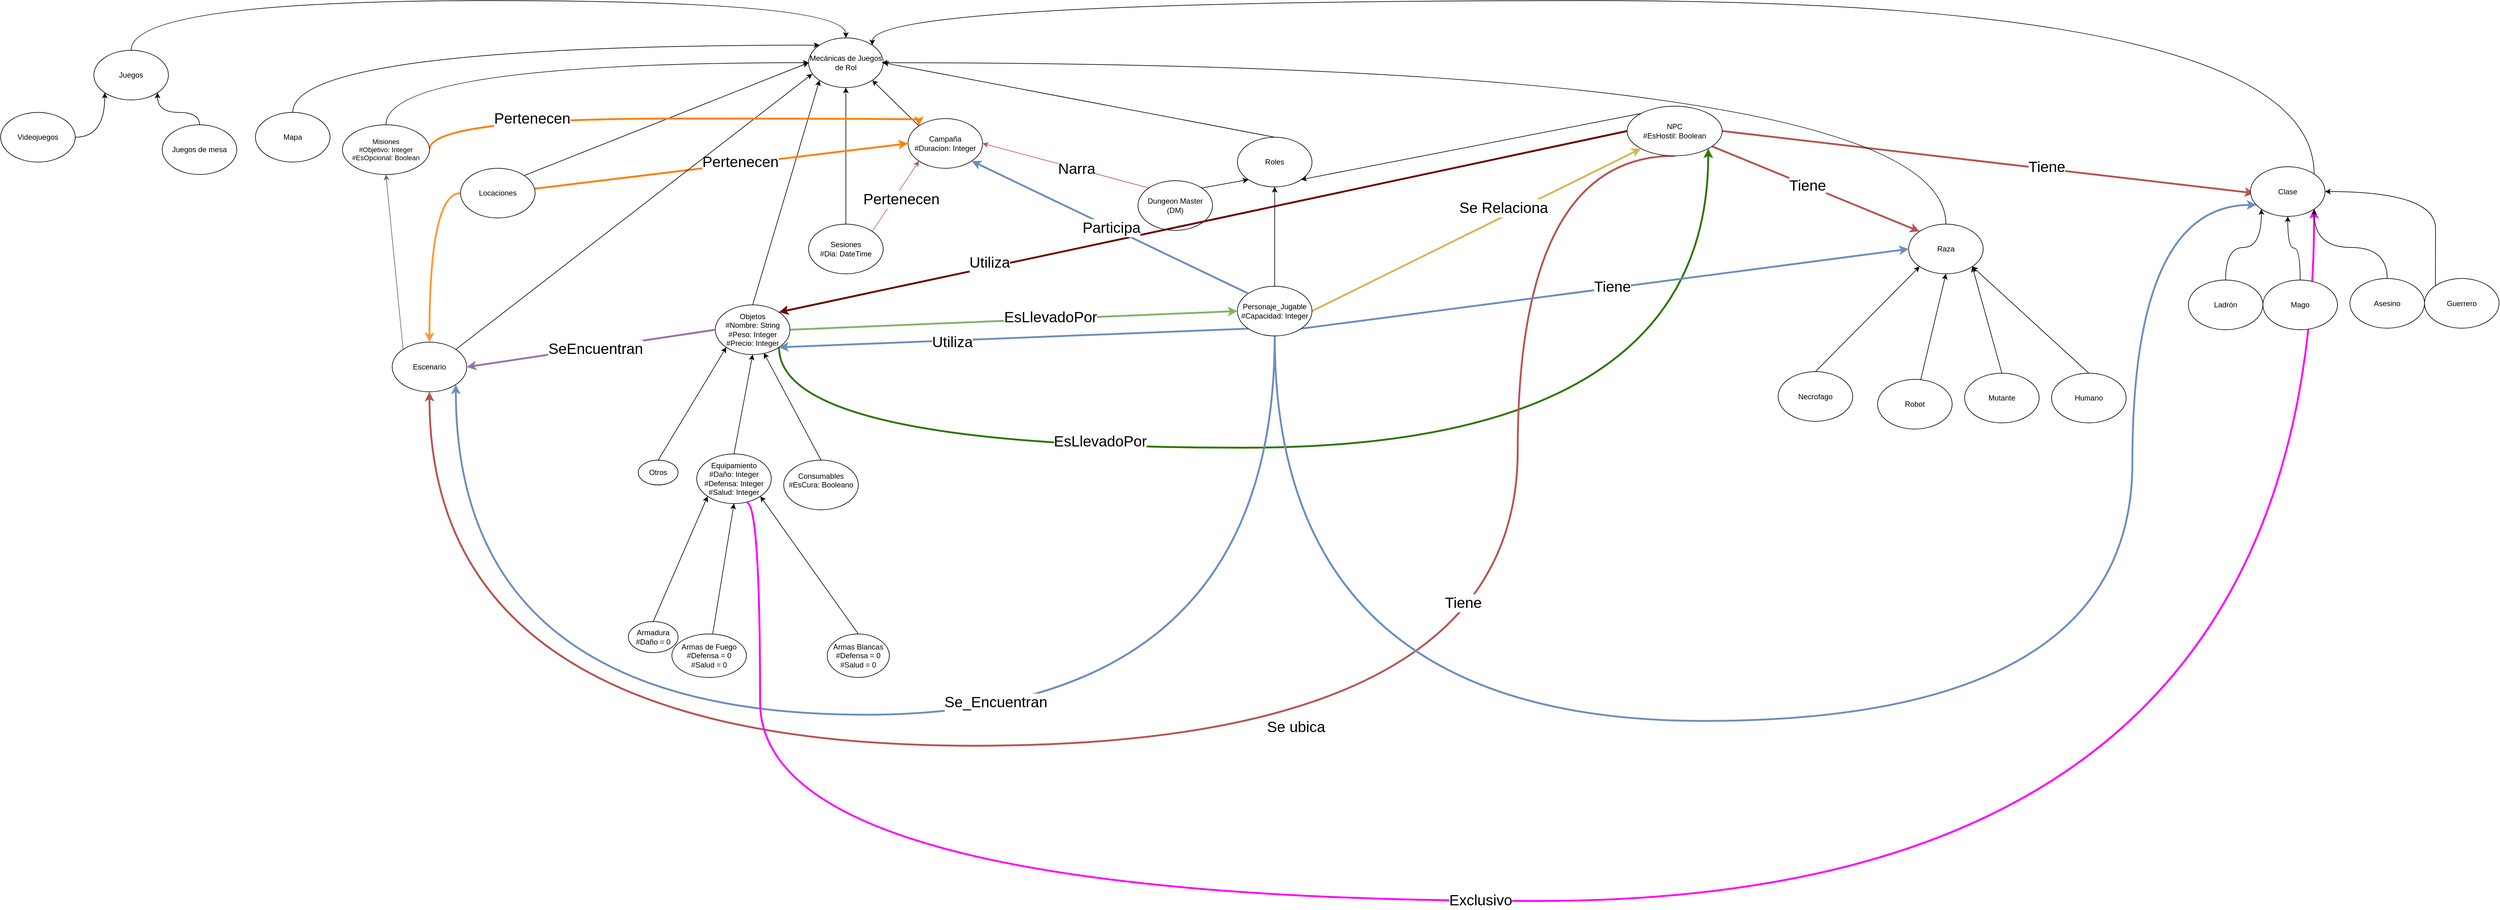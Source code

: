 <mxfile version="14.6.13" type="github">
  <diagram id="ILm2hmo1M7NyO-sgsOFn" name="Page-1">
    <mxGraphModel dx="3434" dy="2669" grid="1" gridSize="10" guides="1" tooltips="1" connect="1" arrows="1" fold="1" page="1" pageScale="1" pageWidth="827" pageHeight="1169" math="0" shadow="0">
      <root>
        <mxCell id="0" />
        <mxCell id="1" parent="0" />
        <mxCell id="UJQYvrC97F9tNQ-9GaD7-1" value="Mecánicas de Juegos de Rol" style="ellipse;whiteSpace=wrap;html=1;" parent="1" vertex="1">
          <mxGeometry x="570" y="-40" width="120" height="80" as="geometry" />
        </mxCell>
        <mxCell id="HF7dfbawhb_zeDjVp4mS-9" style="edgeStyle=orthogonalEdgeStyle;curved=1;rounded=0;orthogonalLoop=1;jettySize=auto;html=1;entryX=0.5;entryY=0;entryDx=0;entryDy=0;" parent="1" source="UJQYvrC97F9tNQ-9GaD7-3" target="UJQYvrC97F9tNQ-9GaD7-1" edge="1">
          <mxGeometry relative="1" as="geometry">
            <Array as="points">
              <mxPoint x="-520" y="-100" />
              <mxPoint x="630" y="-100" />
            </Array>
          </mxGeometry>
        </mxCell>
        <mxCell id="UJQYvrC97F9tNQ-9GaD7-3" value="&lt;div&gt;Juegos&lt;/div&gt;" style="ellipse;whiteSpace=wrap;html=1;" parent="1" vertex="1">
          <mxGeometry x="-580" y="-20" width="120" height="80" as="geometry" />
        </mxCell>
        <mxCell id="SzwKnhuyhr9RkpYv_53w-12" style="edgeStyle=orthogonalEdgeStyle;curved=1;rounded=0;orthogonalLoop=1;jettySize=auto;html=1;entryX=1;entryY=1;entryDx=0;entryDy=0;" parent="1" source="UJQYvrC97F9tNQ-9GaD7-6" target="UJQYvrC97F9tNQ-9GaD7-3" edge="1">
          <mxGeometry relative="1" as="geometry" />
        </mxCell>
        <mxCell id="UJQYvrC97F9tNQ-9GaD7-6" value="&lt;div&gt;Juegos de mesa&lt;br&gt;&lt;/div&gt;" style="ellipse;whiteSpace=wrap;html=1;" parent="1" vertex="1">
          <mxGeometry x="-470" y="100" width="120" height="80" as="geometry" />
        </mxCell>
        <mxCell id="SzwKnhuyhr9RkpYv_53w-13" style="edgeStyle=orthogonalEdgeStyle;curved=1;rounded=0;orthogonalLoop=1;jettySize=auto;html=1;entryX=0;entryY=1;entryDx=0;entryDy=0;" parent="1" source="UJQYvrC97F9tNQ-9GaD7-7" target="UJQYvrC97F9tNQ-9GaD7-3" edge="1">
          <mxGeometry relative="1" as="geometry" />
        </mxCell>
        <mxCell id="UJQYvrC97F9tNQ-9GaD7-7" value="Videojuegos" style="ellipse;whiteSpace=wrap;html=1;" parent="1" vertex="1">
          <mxGeometry x="-730" y="80" width="120" height="80" as="geometry" />
        </mxCell>
        <mxCell id="UJQYvrC97F9tNQ-9GaD7-27" style="rounded=0;orthogonalLoop=1;jettySize=auto;html=1;exitX=0.5;exitY=0;exitDx=0;exitDy=0;entryX=1;entryY=0.5;entryDx=0;entryDy=0;" parent="1" source="UJQYvrC97F9tNQ-9GaD7-10" target="UJQYvrC97F9tNQ-9GaD7-1" edge="1">
          <mxGeometry relative="1" as="geometry">
            <mxPoint x="1400" y="230" as="sourcePoint" />
            <mxPoint x="730" y="80" as="targetPoint" />
          </mxGeometry>
        </mxCell>
        <mxCell id="UJQYvrC97F9tNQ-9GaD7-10" value="Roles" style="ellipse;whiteSpace=wrap;html=1;" parent="1" vertex="1">
          <mxGeometry x="1260" y="120" width="120" height="80" as="geometry" />
        </mxCell>
        <mxCell id="UJQYvrC97F9tNQ-9GaD7-25" style="rounded=0;orthogonalLoop=1;jettySize=auto;html=1;exitX=0.5;exitY=0;exitDx=0;exitDy=0;entryX=0;entryY=1;entryDx=0;entryDy=0;" parent="1" source="UJQYvrC97F9tNQ-9GaD7-11" target="UJQYvrC97F9tNQ-9GaD7-1" edge="1">
          <mxGeometry relative="1" as="geometry">
            <mxPoint x="588" y="30" as="targetPoint" />
          </mxGeometry>
        </mxCell>
        <mxCell id="UJQYvrC97F9tNQ-9GaD7-48" value="&lt;font style=&quot;font-size: 24px&quot;&gt;EsLlevadoPor&lt;/font&gt;" style="rounded=0;orthogonalLoop=1;jettySize=auto;html=1;fillColor=#d5e8d4;exitX=1;exitY=0.5;exitDx=0;exitDy=0;entryX=0;entryY=0.5;entryDx=0;entryDy=0;strokeColor=#82b366;gradientColor=#97d077;strokeWidth=3;" parent="1" source="UJQYvrC97F9tNQ-9GaD7-11" target="UJQYvrC97F9tNQ-9GaD7-15" edge="1">
          <mxGeometry x="0.167" y="2" relative="1" as="geometry">
            <mxPoint x="420" y="390" as="sourcePoint" />
            <mxPoint x="-1" as="offset" />
            <mxPoint x="1190" y="660" as="targetPoint" />
          </mxGeometry>
        </mxCell>
        <mxCell id="HF7dfbawhb_zeDjVp4mS-3" style="edgeStyle=orthogonalEdgeStyle;rounded=0;orthogonalLoop=1;jettySize=auto;html=1;entryX=1;entryY=1;entryDx=0;entryDy=0;exitX=1;exitY=1;exitDx=0;exitDy=0;curved=1;fillColor=#60a917;strokeColor=#2D7600;strokeWidth=3;" parent="1" edge="1" target="UJQYvrC97F9tNQ-9GaD7-14" source="UJQYvrC97F9tNQ-9GaD7-11">
          <mxGeometry relative="1" as="geometry">
            <mxPoint x="1654.07" y="430" as="targetPoint" />
            <mxPoint x="609.996" y="558.284" as="sourcePoint" />
            <Array as="points">
              <mxPoint x="522" y="620" />
              <mxPoint x="2017" y="620" />
            </Array>
          </mxGeometry>
        </mxCell>
        <mxCell id="HF7dfbawhb_zeDjVp4mS-4" value="&lt;font style=&quot;font-size: 24px&quot;&gt;EsLlevadoPor&lt;/font&gt;" style="edgeLabel;html=1;align=center;verticalAlign=middle;resizable=0;points=[];rotation=0;" parent="HF7dfbawhb_zeDjVp4mS-3" vertex="1" connectable="0">
          <mxGeometry x="-0.234" y="1" relative="1" as="geometry">
            <mxPoint x="-141" y="-9" as="offset" />
          </mxGeometry>
        </mxCell>
        <mxCell id="UJQYvrC97F9tNQ-9GaD7-11" value="&lt;div&gt;Objetos&lt;/div&gt;&lt;div&gt;#Nombre: String&lt;br&gt;#Peso: Integer&lt;br&gt;&lt;/div&gt;&lt;div&gt;#Precio: Integer&lt;br&gt;&lt;/div&gt;" style="ellipse;whiteSpace=wrap;html=1;" parent="1" vertex="1">
          <mxGeometry x="420" y="390" width="120" height="80" as="geometry" />
        </mxCell>
        <mxCell id="UJQYvrC97F9tNQ-9GaD7-44" value="&lt;font style=&quot;font-size: 24px&quot;&gt;Narra&lt;/font&gt;" style="rounded=0;orthogonalLoop=1;jettySize=auto;html=1;fillColor=#f8cecc;strokeColor=#b85450;entryX=1;entryY=0.5;entryDx=0;entryDy=0;exitX=0;exitY=0;exitDx=0;exitDy=0;" parent="1" source="UJQYvrC97F9tNQ-9GaD7-13" target="UJQYvrC97F9tNQ-9GaD7-28" edge="1">
          <mxGeometry x="-0.136" relative="1" as="geometry">
            <mxPoint x="1314" y="730" as="targetPoint" />
            <mxPoint x="-1" as="offset" />
          </mxGeometry>
        </mxCell>
        <mxCell id="SzwKnhuyhr9RkpYv_53w-10" style="rounded=0;orthogonalLoop=1;jettySize=auto;html=1;exitX=1;exitY=0;exitDx=0;exitDy=0;entryX=0;entryY=1;entryDx=0;entryDy=0;" parent="1" source="UJQYvrC97F9tNQ-9GaD7-13" target="UJQYvrC97F9tNQ-9GaD7-10" edge="1">
          <mxGeometry relative="1" as="geometry">
            <mxPoint x="1358" y="178" as="targetPoint" />
          </mxGeometry>
        </mxCell>
        <mxCell id="UJQYvrC97F9tNQ-9GaD7-13" value="Dungeon Master&lt;div&gt;(DM)&lt;br&gt;&lt;/div&gt;" style="ellipse;whiteSpace=wrap;html=1;" parent="1" vertex="1">
          <mxGeometry x="1100" y="190" width="120" height="80" as="geometry" />
        </mxCell>
        <mxCell id="SzwKnhuyhr9RkpYv_53w-15" style="rounded=0;orthogonalLoop=1;jettySize=auto;html=1;entryX=1;entryY=1;entryDx=0;entryDy=0;exitX=0;exitY=0;exitDx=0;exitDy=0;" parent="1" source="UJQYvrC97F9tNQ-9GaD7-14" edge="1" target="UJQYvrC97F9tNQ-9GaD7-10">
          <mxGeometry relative="1" as="geometry">
            <mxPoint x="1500" y="300" as="sourcePoint" />
            <mxPoint x="1352" y="188" as="targetPoint" />
          </mxGeometry>
        </mxCell>
        <mxCell id="SzwKnhuyhr9RkpYv_53w-25" style="edgeStyle=orthogonalEdgeStyle;curved=1;rounded=0;orthogonalLoop=1;jettySize=auto;html=1;entryX=0.5;entryY=1;entryDx=0;entryDy=0;fillColor=#f8cecc;strokeColor=#b85450;exitX=0.5;exitY=1;exitDx=0;exitDy=0;strokeWidth=3;gradientColor=#ea6b66;" parent="1" source="UJQYvrC97F9tNQ-9GaD7-14" target="UJQYvrC97F9tNQ-9GaD7-41" edge="1">
          <mxGeometry relative="1" as="geometry">
            <mxPoint x="250" y="500" as="targetPoint" />
            <mxPoint x="1763" y="340" as="sourcePoint" />
            <Array as="points">
              <mxPoint x="1711" y="150" />
              <mxPoint x="1711" y="1100" />
              <mxPoint x="-40" y="1100" />
            </Array>
          </mxGeometry>
        </mxCell>
        <mxCell id="SzwKnhuyhr9RkpYv_53w-27" value="&lt;div style=&quot;font-size: 24px&quot;&gt;&lt;font style=&quot;font-size: 24px&quot;&gt;Se ubica&lt;/font&gt;&lt;/div&gt;" style="edgeLabel;html=1;align=center;verticalAlign=middle;resizable=0;points=[];" parent="SzwKnhuyhr9RkpYv_53w-25" vertex="1" connectable="0">
          <mxGeometry x="0.2" y="-19" relative="1" as="geometry">
            <mxPoint x="554" y="-11" as="offset" />
          </mxGeometry>
        </mxCell>
        <mxCell id="6iOq0DySqWm2OIO27Hgv-19" style="rounded=0;orthogonalLoop=1;jettySize=auto;html=1;entryX=0;entryY=0;entryDx=0;entryDy=0;fillColor=#f8cecc;strokeColor=#b85450;strokeWidth=3;" parent="1" source="UJQYvrC97F9tNQ-9GaD7-14" target="UJQYvrC97F9tNQ-9GaD7-65" edge="1">
          <mxGeometry relative="1" as="geometry" />
        </mxCell>
        <mxCell id="APLW-yHg4ax8Rn-LBmu7-25" value="&lt;font style=&quot;font-size: 24px&quot;&gt;Tiene&lt;/font&gt;" style="edgeLabel;html=1;align=center;verticalAlign=middle;resizable=0;points=[];" vertex="1" connectable="0" parent="6iOq0DySqWm2OIO27Hgv-19">
          <mxGeometry x="-0.088" y="-1" relative="1" as="geometry">
            <mxPoint x="1" as="offset" />
          </mxGeometry>
        </mxCell>
        <mxCell id="6iOq0DySqWm2OIO27Hgv-20" style="rounded=0;orthogonalLoop=1;jettySize=auto;html=1;fillColor=#f8cecc;strokeColor=#b85450;exitX=1;exitY=0.5;exitDx=0;exitDy=0;strokeWidth=3;" parent="1" source="UJQYvrC97F9tNQ-9GaD7-14" edge="1">
          <mxGeometry relative="1" as="geometry">
            <mxPoint x="2896" y="210" as="targetPoint" />
          </mxGeometry>
        </mxCell>
        <mxCell id="APLW-yHg4ax8Rn-LBmu7-26" value="Tiene" style="edgeLabel;html=1;align=center;verticalAlign=middle;resizable=0;points=[];fontSize=24;" vertex="1" connectable="0" parent="6iOq0DySqWm2OIO27Hgv-20">
          <mxGeometry x="0.218" y="3" relative="1" as="geometry">
            <mxPoint as="offset" />
          </mxGeometry>
        </mxCell>
        <mxCell id="yNY0Yc5KAyrhEgwj456O-13" style="rounded=0;orthogonalLoop=1;jettySize=auto;html=1;fontSize=24;entryX=1;entryY=0;entryDx=0;entryDy=0;fillColor=#a20025;strokeColor=#6F0000;exitX=0;exitY=0.5;exitDx=0;exitDy=0;strokeWidth=3;" parent="1" source="UJQYvrC97F9tNQ-9GaD7-14" target="UJQYvrC97F9tNQ-9GaD7-11" edge="1">
          <mxGeometry relative="1" as="geometry">
            <mxPoint x="1210" y="710" as="targetPoint" />
          </mxGeometry>
        </mxCell>
        <mxCell id="HF7dfbawhb_zeDjVp4mS-2" value="&lt;font style=&quot;font-size: 24px&quot;&gt;Utiliza&lt;/font&gt;" style="edgeLabel;html=1;align=center;verticalAlign=middle;resizable=0;points=[];" parent="yNY0Yc5KAyrhEgwj456O-13" vertex="1" connectable="0">
          <mxGeometry x="0.291" relative="1" as="geometry">
            <mxPoint x="-146" y="23" as="offset" />
          </mxGeometry>
        </mxCell>
        <mxCell id="UJQYvrC97F9tNQ-9GaD7-14" value="NPC&lt;div&gt;#EsHostil: Boolean&lt;br&gt;&lt;/div&gt;" style="ellipse;whiteSpace=wrap;html=1;" parent="1" vertex="1">
          <mxGeometry x="1887" y="70" width="153" height="80" as="geometry" />
        </mxCell>
        <mxCell id="UJQYvrC97F9tNQ-9GaD7-22" style="rounded=0;orthogonalLoop=1;jettySize=auto;html=1;exitX=0.5;exitY=0;exitDx=0;exitDy=0;" parent="1" source="UJQYvrC97F9tNQ-9GaD7-15" edge="1">
          <mxGeometry relative="1" as="geometry">
            <mxPoint x="1320" y="200" as="targetPoint" />
            <Array as="points">
              <mxPoint x="1320" y="250" />
            </Array>
          </mxGeometry>
        </mxCell>
        <mxCell id="UJQYvrC97F9tNQ-9GaD7-45" value="&lt;font style=&quot;font-size: 24px&quot;&gt;Utiliza&lt;/font&gt;" style="rounded=0;orthogonalLoop=1;jettySize=auto;html=1;fillColor=#dae8fc;strokeColor=#6c8ebf;exitX=0;exitY=1;exitDx=0;exitDy=0;entryX=1;entryY=1;entryDx=0;entryDy=0;strokeWidth=3;" parent="1" source="UJQYvrC97F9tNQ-9GaD7-15" target="UJQYvrC97F9tNQ-9GaD7-11" edge="1">
          <mxGeometry x="0.265" y="3" relative="1" as="geometry">
            <mxPoint x="450" y="490" as="targetPoint" />
            <mxPoint x="1" as="offset" />
            <mxPoint x="1080" y="620" as="sourcePoint" />
          </mxGeometry>
        </mxCell>
        <mxCell id="6iOq0DySqWm2OIO27Hgv-14" style="rounded=0;orthogonalLoop=1;jettySize=auto;html=1;entryX=0;entryY=0.5;entryDx=0;entryDy=0;fillColor=#dae8fc;strokeColor=#6c8ebf;exitX=1;exitY=1;exitDx=0;exitDy=0;strokeWidth=3;" parent="1" source="UJQYvrC97F9tNQ-9GaD7-15" target="UJQYvrC97F9tNQ-9GaD7-65" edge="1">
          <mxGeometry relative="1" as="geometry">
            <mxPoint x="1580" y="740" as="targetPoint" />
            <mxPoint x="1430" y="540" as="sourcePoint" />
          </mxGeometry>
        </mxCell>
        <mxCell id="APLW-yHg4ax8Rn-LBmu7-17" value="&lt;font style=&quot;font-size: 24px&quot;&gt;Tiene&lt;/font&gt;" style="edgeLabel;html=1;align=center;verticalAlign=middle;resizable=0;points=[];" vertex="1" connectable="0" parent="6iOq0DySqWm2OIO27Hgv-14">
          <mxGeometry x="0.024" y="2" relative="1" as="geometry">
            <mxPoint as="offset" />
          </mxGeometry>
        </mxCell>
        <mxCell id="yNY0Yc5KAyrhEgwj456O-9" style="rounded=0;orthogonalLoop=1;jettySize=auto;html=1;entryX=0;entryY=1;entryDx=0;entryDy=0;exitX=1;exitY=0.5;exitDx=0;exitDy=0;fillColor=#fff2cc;strokeColor=#d6b656;strokeWidth=3;" parent="1" source="UJQYvrC97F9tNQ-9GaD7-15" target="UJQYvrC97F9tNQ-9GaD7-14" edge="1">
          <mxGeometry relative="1" as="geometry" />
        </mxCell>
        <mxCell id="yNY0Yc5KAyrhEgwj456O-10" value="&lt;div&gt;Se Relaciona&lt;/div&gt;" style="edgeLabel;html=1;align=center;verticalAlign=middle;resizable=0;points=[];fontSize=24;" parent="yNY0Yc5KAyrhEgwj456O-9" vertex="1" connectable="0">
          <mxGeometry x="0.258" y="4" relative="1" as="geometry">
            <mxPoint x="-24" y="2" as="offset" />
          </mxGeometry>
        </mxCell>
        <mxCell id="HF7dfbawhb_zeDjVp4mS-25" style="edgeStyle=orthogonalEdgeStyle;curved=1;rounded=0;orthogonalLoop=1;jettySize=auto;html=1;fontSize=24;exitX=0.5;exitY=1;exitDx=0;exitDy=0;entryX=1;entryY=1;entryDx=0;entryDy=0;fillColor=#dae8fc;strokeColor=#6c8ebf;strokeWidth=3;" parent="1" source="UJQYvrC97F9tNQ-9GaD7-15" target="UJQYvrC97F9tNQ-9GaD7-41" edge="1">
          <mxGeometry relative="1" as="geometry">
            <mxPoint x="390" y="690" as="targetPoint" />
            <Array as="points">
              <mxPoint x="1320" y="1050" />
              <mxPoint x="2" y="1050" />
            </Array>
          </mxGeometry>
        </mxCell>
        <mxCell id="HF7dfbawhb_zeDjVp4mS-28" value="Se_Encuentran" style="edgeLabel;html=1;align=center;verticalAlign=middle;resizable=0;points=[];fontSize=24;" parent="HF7dfbawhb_zeDjVp4mS-25" vertex="1" connectable="0">
          <mxGeometry x="-0.057" y="1" relative="1" as="geometry">
            <mxPoint x="100" y="-21" as="offset" />
          </mxGeometry>
        </mxCell>
        <mxCell id="APLW-yHg4ax8Rn-LBmu7-6" style="edgeStyle=orthogonalEdgeStyle;rounded=0;orthogonalLoop=1;jettySize=auto;html=1;curved=1;fillColor=#dae8fc;strokeColor=#6c8ebf;strokeWidth=3;" edge="1" parent="1" source="UJQYvrC97F9tNQ-9GaD7-15" target="UJQYvrC97F9tNQ-9GaD7-63">
          <mxGeometry relative="1" as="geometry">
            <Array as="points">
              <mxPoint x="1320" y="1060" />
              <mxPoint x="2700" y="1060" />
              <mxPoint x="2700" y="229" />
            </Array>
          </mxGeometry>
        </mxCell>
        <mxCell id="APLW-yHg4ax8Rn-LBmu7-20" value="&lt;font style=&quot;font-size: 24px&quot;&gt;Tiene&lt;/font&gt;" style="edgeLabel;html=1;align=center;verticalAlign=middle;resizable=0;points=[];" vertex="1" connectable="0" parent="APLW-yHg4ax8Rn-LBmu7-6">
          <mxGeometry x="-0.391" y="155" relative="1" as="geometry">
            <mxPoint y="-35" as="offset" />
          </mxGeometry>
        </mxCell>
        <mxCell id="UJQYvrC97F9tNQ-9GaD7-15" value="&lt;div&gt;Personaje_Jugable&lt;br&gt;#Capacidad: Integer&lt;br&gt;&lt;/div&gt;" style="ellipse;whiteSpace=wrap;html=1;" parent="1" vertex="1">
          <mxGeometry x="1260" y="360" width="120" height="80" as="geometry" />
        </mxCell>
        <mxCell id="UJQYvrC97F9tNQ-9GaD7-50" style="rounded=0;orthogonalLoop=1;jettySize=auto;html=1;entryX=0;entryY=1;entryDx=0;entryDy=0;exitX=0.5;exitY=0;exitDx=0;exitDy=0;" parent="1" source="UJQYvrC97F9tNQ-9GaD7-16" target="UJQYvrC97F9tNQ-9GaD7-11" edge="1">
          <mxGeometry relative="1" as="geometry" />
        </mxCell>
        <mxCell id="UJQYvrC97F9tNQ-9GaD7-16" value="&lt;div&gt;Otros&lt;/div&gt;" style="ellipse;whiteSpace=wrap;html=1;" parent="1" vertex="1">
          <mxGeometry x="296" y="640" width="64" height="40" as="geometry" />
        </mxCell>
        <mxCell id="SzwKnhuyhr9RkpYv_53w-11" style="rounded=0;orthogonalLoop=1;jettySize=auto;html=1;entryX=0.5;entryY=1;entryDx=0;entryDy=0;exitX=0.5;exitY=0;exitDx=0;exitDy=0;" parent="1" source="UJQYvrC97F9tNQ-9GaD7-17" target="UJQYvrC97F9tNQ-9GaD7-11" edge="1">
          <mxGeometry relative="1" as="geometry" />
        </mxCell>
        <mxCell id="HF7dfbawhb_zeDjVp4mS-13" style="edgeStyle=orthogonalEdgeStyle;curved=1;rounded=0;orthogonalLoop=1;jettySize=auto;html=1;fontSize=24;entryX=1;entryY=1;entryDx=0;entryDy=0;exitX=0.671;exitY=0.981;exitDx=0;exitDy=0;fillColor=#e6d0de;strokeWidth=3;gradientColor=#d5739d;strokeColor=#FF00FF;exitPerimeter=0;" parent="1" source="UJQYvrC97F9tNQ-9GaD7-17" target="UJQYvrC97F9tNQ-9GaD7-63" edge="1">
          <mxGeometry relative="1" as="geometry">
            <mxPoint x="2290" y="670" as="targetPoint" />
            <Array as="points">
              <mxPoint x="492" y="709" />
              <mxPoint x="492" y="1350" />
              <mxPoint x="2993" y="1350" />
            </Array>
          </mxGeometry>
        </mxCell>
        <mxCell id="HF7dfbawhb_zeDjVp4mS-14" value="Exclusivo" style="edgeLabel;html=1;align=center;verticalAlign=middle;resizable=0;points=[];fontSize=24;" parent="HF7dfbawhb_zeDjVp4mS-13" vertex="1" connectable="0">
          <mxGeometry x="0.793" y="47" relative="1" as="geometry">
            <mxPoint x="-1295" y="670" as="offset" />
          </mxGeometry>
        </mxCell>
        <mxCell id="UJQYvrC97F9tNQ-9GaD7-17" value="&lt;div&gt;Equipamiento&lt;/div&gt;&lt;div&gt;#Daño: Integer&lt;/div&gt;&lt;div&gt;#Defensa: Integer&lt;/div&gt;&lt;div&gt;#Salud: Integer&lt;br&gt;&lt;/div&gt;" style="ellipse;whiteSpace=wrap;html=1;" parent="1" vertex="1">
          <mxGeometry x="390" y="630" width="120" height="80" as="geometry" />
        </mxCell>
        <mxCell id="UJQYvrC97F9tNQ-9GaD7-20" style="rounded=0;orthogonalLoop=1;jettySize=auto;html=1;exitX=0.5;exitY=0;exitDx=0;exitDy=0;entryX=0.65;entryY=0.968;entryDx=0;entryDy=0;entryPerimeter=0;" parent="1" source="UJQYvrC97F9tNQ-9GaD7-18" target="UJQYvrC97F9tNQ-9GaD7-11" edge="1">
          <mxGeometry relative="1" as="geometry">
            <mxPoint x="500" y="300" as="targetPoint" />
            <Array as="points" />
          </mxGeometry>
        </mxCell>
        <mxCell id="UJQYvrC97F9tNQ-9GaD7-18" value="&lt;div&gt;Consumables&lt;/div&gt;&lt;div&gt;#EsCura: Booleano&lt;/div&gt;&lt;div&gt;&lt;br&gt;&lt;/div&gt;" style="ellipse;whiteSpace=wrap;html=1;" parent="1" vertex="1">
          <mxGeometry x="530" y="640" width="120" height="80" as="geometry" />
        </mxCell>
        <mxCell id="yNY0Yc5KAyrhEgwj456O-3" style="rounded=0;orthogonalLoop=1;jettySize=auto;html=1;entryX=1;entryY=1;entryDx=0;entryDy=0;exitX=0;exitY=0;exitDx=0;exitDy=0;" parent="1" source="UJQYvrC97F9tNQ-9GaD7-28" target="UJQYvrC97F9tNQ-9GaD7-1" edge="1">
          <mxGeometry relative="1" as="geometry" />
        </mxCell>
        <mxCell id="UJQYvrC97F9tNQ-9GaD7-28" value="&lt;div&gt;Campaña&lt;/div&gt;&lt;div&gt;#Duracion: Integer&lt;br&gt;&lt;/div&gt;" style="ellipse;whiteSpace=wrap;html=1;" parent="1" vertex="1">
          <mxGeometry x="730" y="90" width="120" height="80" as="geometry" />
        </mxCell>
        <mxCell id="UJQYvrC97F9tNQ-9GaD7-36" style="edgeStyle=orthogonalEdgeStyle;rounded=0;orthogonalLoop=1;jettySize=auto;html=1;exitX=0.5;exitY=0;exitDx=0;exitDy=0;curved=1;entryX=0;entryY=0;entryDx=0;entryDy=0;" parent="1" source="UJQYvrC97F9tNQ-9GaD7-29" target="UJQYvrC97F9tNQ-9GaD7-1" edge="1">
          <mxGeometry relative="1" as="geometry">
            <Array as="points">
              <mxPoint x="-260" y="-28" />
            </Array>
            <mxPoint x="80" y="40" as="targetPoint" />
          </mxGeometry>
        </mxCell>
        <mxCell id="UJQYvrC97F9tNQ-9GaD7-29" value="&lt;div&gt;Mapa&lt;/div&gt;" style="ellipse;whiteSpace=wrap;html=1;" parent="1" vertex="1">
          <mxGeometry x="-320" y="80" width="120" height="80" as="geometry" />
        </mxCell>
        <mxCell id="yNY0Yc5KAyrhEgwj456O-7" style="rounded=0;orthogonalLoop=1;jettySize=auto;html=1;entryX=0.5;entryY=1;entryDx=0;entryDy=0;" parent="1" source="UJQYvrC97F9tNQ-9GaD7-30" target="UJQYvrC97F9tNQ-9GaD7-1" edge="1">
          <mxGeometry relative="1" as="geometry" />
        </mxCell>
        <mxCell id="HF7dfbawhb_zeDjVp4mS-15" style="rounded=0;orthogonalLoop=1;jettySize=auto;html=1;entryX=0;entryY=1;entryDx=0;entryDy=0;fontSize=24;fillColor=#f8cecc;strokeColor=#b85450;exitX=1;exitY=0;exitDx=0;exitDy=0;" parent="1" target="UJQYvrC97F9tNQ-9GaD7-28" edge="1" source="UJQYvrC97F9tNQ-9GaD7-30">
          <mxGeometry relative="1" as="geometry">
            <mxPoint x="530" y="310" as="sourcePoint" />
          </mxGeometry>
        </mxCell>
        <mxCell id="UJQYvrC97F9tNQ-9GaD7-30" value="&lt;div&gt;Sesiones&lt;/div&gt;&lt;div&gt;#Dia: DateTime&lt;/div&gt;" style="ellipse;whiteSpace=wrap;html=1;" parent="1" vertex="1">
          <mxGeometry x="570" y="260" width="120" height="80" as="geometry" />
        </mxCell>
        <mxCell id="HF7dfbawhb_zeDjVp4mS-5" style="rounded=0;orthogonalLoop=1;jettySize=auto;html=1;entryX=0;entryY=0.5;entryDx=0;entryDy=0;exitX=1;exitY=0;exitDx=0;exitDy=0;" parent="1" source="UJQYvrC97F9tNQ-9GaD7-38" target="UJQYvrC97F9tNQ-9GaD7-1" edge="1">
          <mxGeometry relative="1" as="geometry" />
        </mxCell>
        <mxCell id="HF7dfbawhb_zeDjVp4mS-16" style="rounded=0;orthogonalLoop=1;jettySize=auto;html=1;fontSize=24;fillColor=#ffcd28;gradientColor=#ffa500;strokeColor=#FF8000;strokeWidth=3;" parent="1" source="UJQYvrC97F9tNQ-9GaD7-38" edge="1">
          <mxGeometry relative="1" as="geometry">
            <mxPoint x="730" y="130" as="targetPoint" />
          </mxGeometry>
        </mxCell>
        <mxCell id="APLW-yHg4ax8Rn-LBmu7-22" value="&lt;font style=&quot;font-size: 24px&quot;&gt;Pertenecen&lt;/font&gt;" style="edgeLabel;html=1;align=center;verticalAlign=middle;resizable=0;points=[];" vertex="1" connectable="0" parent="HF7dfbawhb_zeDjVp4mS-16">
          <mxGeometry x="0.102" y="2" relative="1" as="geometry">
            <mxPoint y="-1" as="offset" />
          </mxGeometry>
        </mxCell>
        <mxCell id="HF7dfbawhb_zeDjVp4mS-21" style="edgeStyle=orthogonalEdgeStyle;curved=1;rounded=0;orthogonalLoop=1;jettySize=auto;html=1;entryX=0.5;entryY=0;entryDx=0;entryDy=0;fontSize=24;fillColor=#fff2cc;strokeWidth=3;gradientColor=#ffd966;strokeColor=#FF9933;exitX=0;exitY=0.5;exitDx=0;exitDy=0;" parent="1" source="UJQYvrC97F9tNQ-9GaD7-38" target="UJQYvrC97F9tNQ-9GaD7-41" edge="1">
          <mxGeometry relative="1" as="geometry">
            <Array as="points">
              <mxPoint x="-40" y="210" />
            </Array>
          </mxGeometry>
        </mxCell>
        <mxCell id="UJQYvrC97F9tNQ-9GaD7-38" value="&lt;div&gt;Locaciones&lt;/div&gt;" style="ellipse;whiteSpace=wrap;html=1;" parent="1" vertex="1">
          <mxGeometry x="10" y="170" width="120" height="80" as="geometry" />
        </mxCell>
        <mxCell id="FlBANSL4gSkgFVg6_J4F-5" style="rounded=0;orthogonalLoop=1;jettySize=auto;html=1;fillColor=#e1d5e7;strokeColor=#9673a6;entryX=1;entryY=0.5;entryDx=0;entryDy=0;exitX=0;exitY=0.5;exitDx=0;exitDy=0;strokeWidth=3;" parent="1" source="UJQYvrC97F9tNQ-9GaD7-11" target="UJQYvrC97F9tNQ-9GaD7-41" edge="1">
          <mxGeometry relative="1" as="geometry">
            <mxPoint x="-420" y="800" as="targetPoint" />
            <mxPoint x="390" y="440" as="sourcePoint" />
          </mxGeometry>
        </mxCell>
        <mxCell id="FlBANSL4gSkgFVg6_J4F-6" value="&lt;div&gt;SeEncuentran&lt;/div&gt;" style="edgeLabel;html=1;align=center;verticalAlign=middle;resizable=0;points=[];fontSize=24;" parent="FlBANSL4gSkgFVg6_J4F-5" vertex="1" connectable="0">
          <mxGeometry x="0.012" y="1" relative="1" as="geometry">
            <mxPoint x="9" y="-1" as="offset" />
          </mxGeometry>
        </mxCell>
        <mxCell id="CvNJtpGoJNGtSQXnyby4-33" value="" style="edgeLabel;html=1;align=center;verticalAlign=middle;resizable=0;points=[];fontSize=24;" parent="FlBANSL4gSkgFVg6_J4F-5" vertex="1" connectable="0">
          <mxGeometry x="0.158" y="-65" relative="1" as="geometry">
            <mxPoint as="offset" />
          </mxGeometry>
        </mxCell>
        <mxCell id="SzwKnhuyhr9RkpYv_53w-2" style="edgeStyle=orthogonalEdgeStyle;rounded=0;orthogonalLoop=1;jettySize=auto;html=1;" parent="1" edge="1">
          <mxGeometry relative="1" as="geometry">
            <mxPoint x="-278.724" y="815" as="targetPoint" />
            <mxPoint x="-279" y="815" as="sourcePoint" />
          </mxGeometry>
        </mxCell>
        <mxCell id="HF7dfbawhb_zeDjVp4mS-8" style="rounded=0;orthogonalLoop=1;jettySize=auto;html=1;entryX=0.05;entryY=0.725;entryDx=0;entryDy=0;exitX=1;exitY=0;exitDx=0;exitDy=0;entryPerimeter=0;" parent="1" source="UJQYvrC97F9tNQ-9GaD7-41" target="UJQYvrC97F9tNQ-9GaD7-1" edge="1">
          <mxGeometry relative="1" as="geometry" />
        </mxCell>
        <mxCell id="UJQYvrC97F9tNQ-9GaD7-41" value="&lt;div&gt;Escenario&lt;/div&gt;" style="ellipse;whiteSpace=wrap;html=1;" parent="1" vertex="1">
          <mxGeometry x="-100" y="450" width="120" height="80" as="geometry" />
        </mxCell>
        <mxCell id="yNY0Yc5KAyrhEgwj456O-5" style="edgeStyle=orthogonalEdgeStyle;curved=1;rounded=0;orthogonalLoop=1;jettySize=auto;html=1;" parent="1" source="UJQYvrC97F9tNQ-9GaD7-54" edge="1">
          <mxGeometry relative="1" as="geometry">
            <mxPoint x="570" as="targetPoint" />
            <Array as="points">
              <mxPoint x="-110" />
            </Array>
          </mxGeometry>
        </mxCell>
        <mxCell id="HF7dfbawhb_zeDjVp4mS-17" style="edgeStyle=orthogonalEdgeStyle;curved=1;rounded=0;orthogonalLoop=1;jettySize=auto;html=1;fontSize=24;fillColor=#f8cecc;strokeColor=#FF8000;strokeWidth=3;entryX=0;entryY=0;entryDx=0;entryDy=0;exitX=1;exitY=0.5;exitDx=0;exitDy=0;" parent="1" source="UJQYvrC97F9tNQ-9GaD7-54" edge="1" target="UJQYvrC97F9tNQ-9GaD7-28">
          <mxGeometry relative="1" as="geometry">
            <mxPoint x="740" y="160" as="targetPoint" />
            <Array as="points">
              <mxPoint x="-40" y="90" />
              <mxPoint x="748" y="90" />
            </Array>
          </mxGeometry>
        </mxCell>
        <mxCell id="APLW-yHg4ax8Rn-LBmu7-24" value="&lt;font style=&quot;font-size: 24px&quot;&gt;Pertenecen&lt;/font&gt;" style="edgeLabel;html=1;align=center;verticalAlign=middle;resizable=0;points=[];" vertex="1" connectable="0" parent="HF7dfbawhb_zeDjVp4mS-17">
          <mxGeometry x="-0.447" y="1" relative="1" as="geometry">
            <mxPoint x="-20" y="1" as="offset" />
          </mxGeometry>
        </mxCell>
        <mxCell id="UJQYvrC97F9tNQ-9GaD7-54" value="&lt;div style=&quot;font-size: 11px&quot;&gt;Misiones&lt;/div&gt;&lt;div style=&quot;font-size: 11px&quot;&gt;#Objetivo: Integer&lt;/div&gt;&lt;div style=&quot;font-size: 11px&quot;&gt;#EsOpcional: Boolean&lt;br&gt;&lt;/div&gt;" style="ellipse;whiteSpace=wrap;html=1;" parent="1" vertex="1">
          <mxGeometry x="-180" y="100" width="140" height="80" as="geometry" />
        </mxCell>
        <mxCell id="UJQYvrC97F9tNQ-9GaD7-57" value="&lt;div style=&quot;font-size: 24px&quot;&gt;&lt;font style=&quot;font-size: 24px&quot;&gt;Participa&lt;/font&gt;&lt;/div&gt;" style="rounded=0;orthogonalLoop=1;jettySize=auto;html=1;fillColor=#dae8fc;strokeColor=#6c8ebf;entryX=1;entryY=1;entryDx=0;entryDy=0;exitX=0;exitY=0;exitDx=0;exitDy=0;strokeWidth=3;" parent="1" source="UJQYvrC97F9tNQ-9GaD7-15" target="UJQYvrC97F9tNQ-9GaD7-28" edge="1">
          <mxGeometry x="-0.009" relative="1" as="geometry">
            <mxPoint x="1388" y="608" as="sourcePoint" />
            <mxPoint as="offset" />
            <mxPoint x="-130" y="565" as="targetPoint" />
          </mxGeometry>
        </mxCell>
        <mxCell id="6iOq0DySqWm2OIO27Hgv-13" style="edgeStyle=orthogonalEdgeStyle;curved=1;rounded=0;orthogonalLoop=1;jettySize=auto;html=1;entryX=1;entryY=0;entryDx=0;entryDy=0;exitX=1;exitY=0;exitDx=0;exitDy=0;" parent="1" source="UJQYvrC97F9tNQ-9GaD7-63" target="UJQYvrC97F9tNQ-9GaD7-1" edge="1">
          <mxGeometry relative="1" as="geometry">
            <mxPoint x="840" y="-60" as="targetPoint" />
            <Array as="points">
              <mxPoint x="2993" y="-100" />
              <mxPoint x="673" y="-100" />
            </Array>
          </mxGeometry>
        </mxCell>
        <mxCell id="UJQYvrC97F9tNQ-9GaD7-63" value="&lt;div&gt;Clase&lt;/div&gt;" style="ellipse;whiteSpace=wrap;html=1;" parent="1" vertex="1">
          <mxGeometry x="2890" y="167.5" width="120" height="80" as="geometry" />
        </mxCell>
        <mxCell id="6iOq0DySqWm2OIO27Hgv-11" style="edgeStyle=orthogonalEdgeStyle;curved=1;rounded=0;orthogonalLoop=1;jettySize=auto;html=1;exitX=0.5;exitY=0;exitDx=0;exitDy=0;" parent="1" source="UJQYvrC97F9tNQ-9GaD7-65" edge="1">
          <mxGeometry relative="1" as="geometry">
            <mxPoint x="688" as="targetPoint" />
            <Array as="points">
              <mxPoint x="2400" />
            </Array>
          </mxGeometry>
        </mxCell>
        <mxCell id="UJQYvrC97F9tNQ-9GaD7-65" value="&lt;div&gt;Raza&lt;/div&gt;" style="ellipse;whiteSpace=wrap;html=1;" parent="1" vertex="1">
          <mxGeometry x="2340" y="260" width="120" height="80" as="geometry" />
        </mxCell>
        <mxCell id="CvNJtpGoJNGtSQXnyby4-5" style="rounded=0;orthogonalLoop=1;jettySize=auto;html=1;entryX=0;entryY=1;entryDx=0;entryDy=0;exitX=0.5;exitY=0;exitDx=0;exitDy=0;" parent="1" source="CvNJtpGoJNGtSQXnyby4-1" target="UJQYvrC97F9tNQ-9GaD7-65" edge="1">
          <mxGeometry relative="1" as="geometry">
            <mxPoint x="2190" y="500.0" as="sourcePoint" />
          </mxGeometry>
        </mxCell>
        <mxCell id="CvNJtpGoJNGtSQXnyby4-1" value="Necrofago" style="ellipse;whiteSpace=wrap;html=1;" parent="1" vertex="1">
          <mxGeometry x="2130" y="497.5" width="120" height="80" as="geometry" />
        </mxCell>
        <mxCell id="CvNJtpGoJNGtSQXnyby4-8" style="rounded=0;orthogonalLoop=1;jettySize=auto;html=1;exitX=0.5;exitY=0;exitDx=0;exitDy=0;entryX=1;entryY=1;entryDx=0;entryDy=0;" parent="1" source="CvNJtpGoJNGtSQXnyby4-2" target="UJQYvrC97F9tNQ-9GaD7-65" edge="1">
          <mxGeometry relative="1" as="geometry">
            <mxPoint x="2460" y="320" as="targetPoint" />
          </mxGeometry>
        </mxCell>
        <mxCell id="CvNJtpGoJNGtSQXnyby4-2" value="Humano" style="ellipse;whiteSpace=wrap;html=1;" parent="1" vertex="1">
          <mxGeometry x="2570" y="500" width="120" height="80" as="geometry" />
        </mxCell>
        <mxCell id="CvNJtpGoJNGtSQXnyby4-7" style="rounded=0;orthogonalLoop=1;jettySize=auto;html=1;exitX=0.5;exitY=0;exitDx=0;exitDy=0;entryX=1;entryY=1;entryDx=0;entryDy=0;" parent="1" source="CvNJtpGoJNGtSQXnyby4-3" edge="1" target="UJQYvrC97F9tNQ-9GaD7-65">
          <mxGeometry relative="1" as="geometry">
            <mxPoint x="2440" y="350" as="targetPoint" />
          </mxGeometry>
        </mxCell>
        <mxCell id="CvNJtpGoJNGtSQXnyby4-3" value="Mutante" style="ellipse;whiteSpace=wrap;html=1;" parent="1" vertex="1">
          <mxGeometry x="2430" y="500" width="120" height="80" as="geometry" />
        </mxCell>
        <mxCell id="CvNJtpGoJNGtSQXnyby4-6" style="rounded=0;orthogonalLoop=1;jettySize=auto;html=1;entryX=0.5;entryY=1;entryDx=0;entryDy=0;" parent="1" source="CvNJtpGoJNGtSQXnyby4-4" target="UJQYvrC97F9tNQ-9GaD7-65" edge="1">
          <mxGeometry relative="1" as="geometry" />
        </mxCell>
        <mxCell id="CvNJtpGoJNGtSQXnyby4-4" value="Robot" style="ellipse;whiteSpace=wrap;html=1;" parent="1" vertex="1">
          <mxGeometry x="2290" y="510" width="120" height="80" as="geometry" />
        </mxCell>
        <mxCell id="CvNJtpGoJNGtSQXnyby4-16" style="edgeStyle=orthogonalEdgeStyle;curved=1;rounded=0;orthogonalLoop=1;jettySize=auto;html=1;entryX=0;entryY=1;entryDx=0;entryDy=0;exitX=0.5;exitY=0;exitDx=0;exitDy=0;" parent="1" source="CvNJtpGoJNGtSQXnyby4-9" target="UJQYvrC97F9tNQ-9GaD7-63" edge="1">
          <mxGeometry relative="1" as="geometry">
            <Array as="points">
              <mxPoint x="2850" y="297.5" />
              <mxPoint x="2908" y="297.5" />
            </Array>
          </mxGeometry>
        </mxCell>
        <mxCell id="CvNJtpGoJNGtSQXnyby4-9" value="Ladrón" style="ellipse;whiteSpace=wrap;html=1;" parent="1" vertex="1">
          <mxGeometry x="2790" y="350" width="120" height="80" as="geometry" />
        </mxCell>
        <mxCell id="CvNJtpGoJNGtSQXnyby4-15" style="edgeStyle=orthogonalEdgeStyle;curved=1;rounded=0;orthogonalLoop=1;jettySize=auto;html=1;entryX=0.5;entryY=1;entryDx=0;entryDy=0;" parent="1" source="CvNJtpGoJNGtSQXnyby4-10" target="UJQYvrC97F9tNQ-9GaD7-63" edge="1">
          <mxGeometry relative="1" as="geometry">
            <Array as="points">
              <mxPoint x="2970" y="298.5" />
              <mxPoint x="2950" y="298.5" />
            </Array>
          </mxGeometry>
        </mxCell>
        <mxCell id="CvNJtpGoJNGtSQXnyby4-10" value="Mago" style="ellipse;whiteSpace=wrap;html=1;" parent="1" vertex="1">
          <mxGeometry x="2910" y="350" width="120" height="80" as="geometry" />
        </mxCell>
        <mxCell id="CvNJtpGoJNGtSQXnyby4-14" style="edgeStyle=orthogonalEdgeStyle;curved=1;rounded=0;orthogonalLoop=1;jettySize=auto;html=1;entryX=1;entryY=1;entryDx=0;entryDy=0;exitX=0.5;exitY=0;exitDx=0;exitDy=0;" parent="1" source="CvNJtpGoJNGtSQXnyby4-11" target="UJQYvrC97F9tNQ-9GaD7-63" edge="1">
          <mxGeometry relative="1" as="geometry" />
        </mxCell>
        <mxCell id="CvNJtpGoJNGtSQXnyby4-11" value="Asesino" style="ellipse;whiteSpace=wrap;html=1;" parent="1" vertex="1">
          <mxGeometry x="3050" y="347.5" width="120" height="80" as="geometry" />
        </mxCell>
        <mxCell id="CvNJtpGoJNGtSQXnyby4-13" style="edgeStyle=orthogonalEdgeStyle;curved=1;rounded=0;orthogonalLoop=1;jettySize=auto;html=1;exitX=0;exitY=0;exitDx=0;exitDy=0;" parent="1" source="CvNJtpGoJNGtSQXnyby4-12" edge="1">
          <mxGeometry relative="1" as="geometry">
            <mxPoint x="3010" y="207.5" as="targetPoint" />
            <Array as="points">
              <mxPoint x="3188" y="327.5" />
              <mxPoint x="3188" y="207.5" />
            </Array>
          </mxGeometry>
        </mxCell>
        <mxCell id="CvNJtpGoJNGtSQXnyby4-12" value="Guerrero" style="ellipse;whiteSpace=wrap;html=1;" parent="1" vertex="1">
          <mxGeometry x="3170" y="347.5" width="120" height="80" as="geometry" />
        </mxCell>
        <mxCell id="CvNJtpGoJNGtSQXnyby4-19" style="rounded=0;orthogonalLoop=1;jettySize=auto;html=1;entryX=0.5;entryY=1;entryDx=0;entryDy=0;" parent="1" source="CvNJtpGoJNGtSQXnyby4-17" target="UJQYvrC97F9tNQ-9GaD7-17" edge="1">
          <mxGeometry relative="1" as="geometry">
            <mxPoint x="530" y="870" as="targetPoint" />
          </mxGeometry>
        </mxCell>
        <mxCell id="CvNJtpGoJNGtSQXnyby4-17" value="Armas de Fuego&lt;br&gt;#Defensa = 0&lt;br&gt;#Salud = 0" style="ellipse;whiteSpace=wrap;html=1;" parent="1" vertex="1">
          <mxGeometry x="350" y="920" width="120" height="70" as="geometry" />
        </mxCell>
        <mxCell id="CvNJtpGoJNGtSQXnyby4-20" style="rounded=0;orthogonalLoop=1;jettySize=auto;html=1;exitX=0.5;exitY=0;exitDx=0;exitDy=0;entryX=1;entryY=1;entryDx=0;entryDy=0;" parent="1" source="CvNJtpGoJNGtSQXnyby4-18" target="UJQYvrC97F9tNQ-9GaD7-17" edge="1">
          <mxGeometry relative="1" as="geometry">
            <mxPoint x="559" y="865" as="targetPoint" />
          </mxGeometry>
        </mxCell>
        <mxCell id="CvNJtpGoJNGtSQXnyby4-18" value="&lt;div&gt;Armas Blancas&lt;/div&gt;&lt;div&gt;#Defensa = 0&lt;br&gt;#Salud = 0&lt;br&gt;&lt;/div&gt;" style="ellipse;whiteSpace=wrap;html=1;" parent="1" vertex="1">
          <mxGeometry x="600" y="920" width="100" height="70" as="geometry" />
        </mxCell>
        <mxCell id="rZdIcUO9GPy4Mxk8KI-I-13" style="rounded=0;orthogonalLoop=1;jettySize=auto;html=1;entryX=0;entryY=1;entryDx=0;entryDy=0;exitX=0.5;exitY=0;exitDx=0;exitDy=0;" parent="1" source="rZdIcUO9GPy4Mxk8KI-I-12" target="UJQYvrC97F9tNQ-9GaD7-17" edge="1">
          <mxGeometry relative="1" as="geometry" />
        </mxCell>
        <mxCell id="rZdIcUO9GPy4Mxk8KI-I-12" value="&lt;div&gt;Armadura&lt;/div&gt;&lt;div&gt;#Daño = 0&lt;/div&gt;" style="ellipse;whiteSpace=wrap;html=1;" parent="1" vertex="1">
          <mxGeometry x="280" y="900" width="80" height="50" as="geometry" />
        </mxCell>
        <mxCell id="APLW-yHg4ax8Rn-LBmu7-10" value="" style="endArrow=classic;html=1;strokeColor=#666666;strokeWidth=1;entryX=0.5;entryY=1;entryDx=0;entryDy=0;exitX=0;exitY=0;exitDx=0;exitDy=0;gradientColor=#b3b3b3;fillColor=#f5f5f5;" edge="1" parent="1" source="UJQYvrC97F9tNQ-9GaD7-41" target="UJQYvrC97F9tNQ-9GaD7-54">
          <mxGeometry width="50" height="50" relative="1" as="geometry">
            <mxPoint x="-200" y="270" as="sourcePoint" />
            <mxPoint x="-150" y="220" as="targetPoint" />
            <Array as="points" />
          </mxGeometry>
        </mxCell>
        <mxCell id="APLW-yHg4ax8Rn-LBmu7-21" value="Pertenecen" style="edgeLabel;html=1;align=center;verticalAlign=middle;resizable=0;points=[];fontSize=24;" vertex="1" connectable="0" parent="1">
          <mxGeometry x="718.999" y="220" as="geometry" />
        </mxCell>
      </root>
    </mxGraphModel>
  </diagram>
</mxfile>

